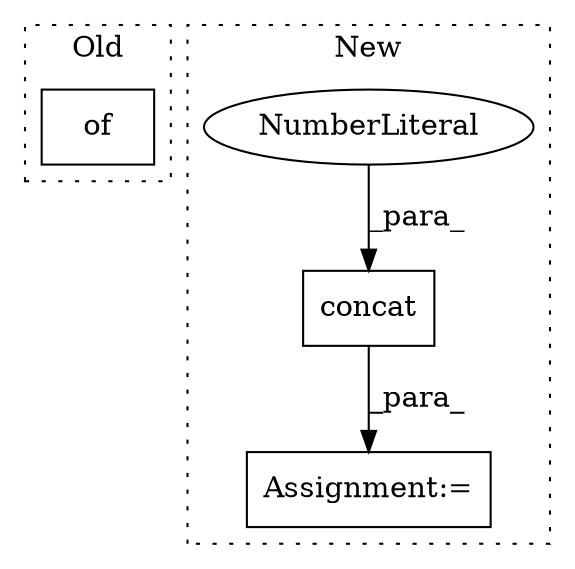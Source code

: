 digraph G {
subgraph cluster0 {
1 [label="of" a="32" s="679,725" l="3,2" shape="box"];
label = "Old";
style="dotted";
}
subgraph cluster1 {
2 [label="concat" a="32" s="1999,2026" l="7,1" shape="box"];
3 [label="NumberLiteral" a="34" s="2025" l="1" shape="ellipse"];
4 [label="Assignment:=" a="7" s="1987" l="1" shape="box"];
label = "New";
style="dotted";
}
2 -> 4 [label="_para_"];
3 -> 2 [label="_para_"];
}